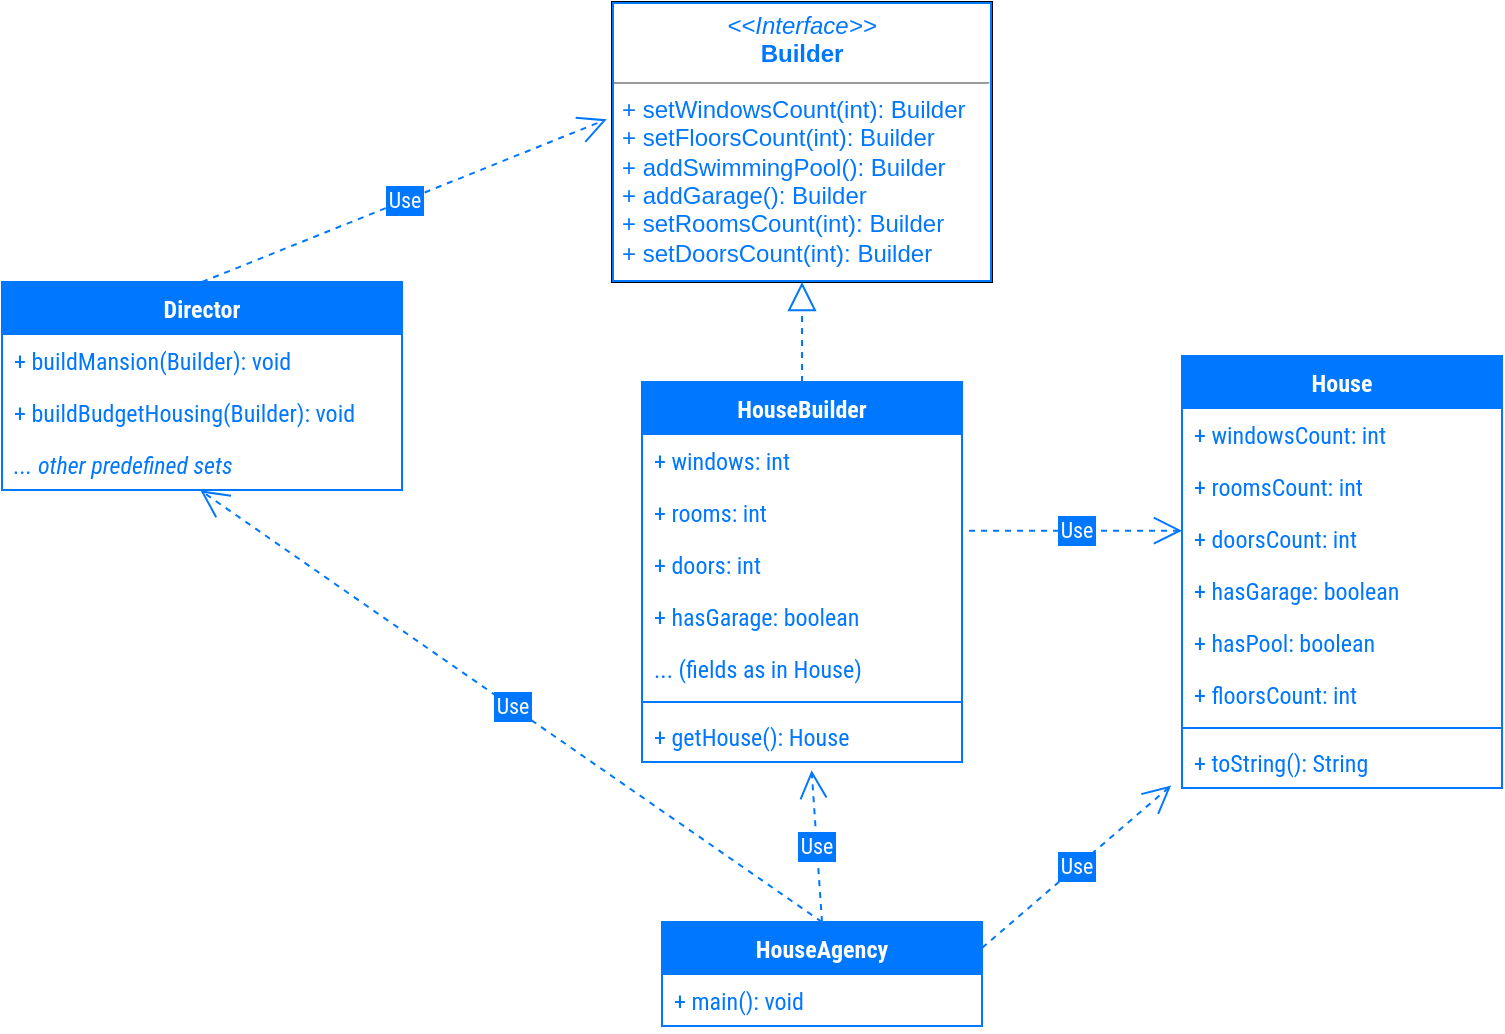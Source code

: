 <mxfile version="17.2.4" type="device"><diagram id="RKnlfj_2qQ7yrx5FLFRX" name="Page-1"><mxGraphModel dx="749" dy="509" grid="1" gridSize="10" guides="1" tooltips="1" connect="1" arrows="1" fold="1" page="1" pageScale="1" pageWidth="850" pageHeight="1100" math="0" shadow="0"><root><mxCell id="0"/><mxCell id="1" parent="0"/><mxCell id="yzXyoNLUG4I7_rnq-_7J-8" value="&lt;p style=&quot;margin: 0px ; margin-top: 4px ; text-align: center&quot;&gt;&lt;span&gt;&lt;i&gt;&amp;lt;&amp;lt;Interface&amp;gt;&amp;gt;&lt;/i&gt;&lt;br&gt;&lt;b&gt;Builder&lt;/b&gt;&lt;/span&gt;&lt;/p&gt;&lt;hr size=&quot;1&quot;&gt;&lt;p style=&quot;margin: 0px ; margin-left: 4px&quot;&gt;&lt;span&gt;+ setWindowsCount(int): Builder&lt;br&gt;+ setFloorsCount(int): Builder&lt;/span&gt;&lt;/p&gt;&lt;p style=&quot;margin: 0px ; margin-left: 4px&quot;&gt;&lt;span&gt;+ addSwimmingPool(): Builder&lt;/span&gt;&lt;/p&gt;&lt;p style=&quot;margin: 0px ; margin-left: 4px&quot;&gt;&lt;span&gt;+ addGarage(): Builder&lt;/span&gt;&lt;/p&gt;&lt;p style=&quot;margin: 0px ; margin-left: 4px&quot;&gt;&lt;span&gt;+ setRoomsCount(int): Builder&lt;br&gt;+ setDoorsCount(int): Builder&lt;/span&gt;&lt;/p&gt;&lt;p style=&quot;margin: 0px ; margin-left: 4px&quot;&gt;&lt;span&gt;&lt;br&gt;&lt;/span&gt;&lt;/p&gt;" style="verticalAlign=top;align=left;overflow=fill;fontSize=12;fontFamily=Helvetica;html=1;labelBackgroundColor=#FFFFFF;fontSource=https%3A%2F%2Ffonts.googleapis.com%2Fcss%3Ffamily%3DRoboto%2BCondensed;fontColor=#0077FF;fillColor=#0077FF;labelBorderColor=#0077FF;" vertex="1" parent="1"><mxGeometry x="305" y="40" width="190" height="140" as="geometry"/></mxCell><mxCell id="yzXyoNLUG4I7_rnq-_7J-9" value="" style="endArrow=block;dashed=1;endFill=0;endSize=12;html=1;rounded=0;fontFamily=Roboto Condensed;fontSource=https%3A%2F%2Ffonts.googleapis.com%2Fcss%3Ffamily%3DRoboto%2BCondensed;fontColor=#0077FF;labelBackgroundColor=#0077FF;labelBorderColor=#0077FF;strokeColor=#0077FF;entryX=0.5;entryY=1;entryDx=0;entryDy=0;exitX=0.5;exitY=0;exitDx=0;exitDy=0;" edge="1" parent="1" source="yzXyoNLUG4I7_rnq-_7J-10" target="yzXyoNLUG4I7_rnq-_7J-8"><mxGeometry width="160" relative="1" as="geometry"><mxPoint x="355" y="230" as="sourcePoint"/><mxPoint x="355" y="180" as="targetPoint"/></mxGeometry></mxCell><mxCell id="yzXyoNLUG4I7_rnq-_7J-10" value="HouseBuilder" style="swimlane;fontStyle=1;align=center;verticalAlign=top;childLayout=stackLayout;horizontal=1;startSize=26;horizontalStack=0;resizeParent=1;resizeParentMax=0;resizeLast=0;collapsible=1;marginBottom=0;labelBackgroundColor=#0077FF;labelBorderColor=#0077FF;fontFamily=Roboto Condensed;fontSource=https%3A%2F%2Ffonts.googleapis.com%2Fcss%3Ffamily%3DRoboto%2BCondensed;fontColor=#FFFFFF;fillColor=#0077FF;strokeColor=#0077FF;" vertex="1" parent="1"><mxGeometry x="320" y="230" width="160" height="190" as="geometry"/></mxCell><mxCell id="yzXyoNLUG4I7_rnq-_7J-11" value="+ windows: int" style="text;strokeColor=none;fillColor=none;align=left;verticalAlign=top;spacingLeft=4;spacingRight=4;overflow=hidden;rotatable=0;points=[[0,0.5],[1,0.5]];portConstraint=eastwest;labelBackgroundColor=#FFFFFF;labelBorderColor=none;fontFamily=Roboto Condensed;fontSource=https%3A%2F%2Ffonts.googleapis.com%2Fcss%3Ffamily%3DRoboto%2BCondensed;fontColor=#0077FF;" vertex="1" parent="yzXyoNLUG4I7_rnq-_7J-10"><mxGeometry y="26" width="160" height="26" as="geometry"/></mxCell><mxCell id="yzXyoNLUG4I7_rnq-_7J-16" value="+ rooms: int" style="text;strokeColor=none;fillColor=none;align=left;verticalAlign=top;spacingLeft=4;spacingRight=4;overflow=hidden;rotatable=0;points=[[0,0.5],[1,0.5]];portConstraint=eastwest;labelBackgroundColor=#FFFFFF;labelBorderColor=none;fontFamily=Roboto Condensed;fontSource=https%3A%2F%2Ffonts.googleapis.com%2Fcss%3Ffamily%3DRoboto%2BCondensed;fontColor=#0077FF;" vertex="1" parent="yzXyoNLUG4I7_rnq-_7J-10"><mxGeometry y="52" width="160" height="26" as="geometry"/></mxCell><mxCell id="yzXyoNLUG4I7_rnq-_7J-15" value="+ doors: int" style="text;strokeColor=none;fillColor=none;align=left;verticalAlign=top;spacingLeft=4;spacingRight=4;overflow=hidden;rotatable=0;points=[[0,0.5],[1,0.5]];portConstraint=eastwest;labelBackgroundColor=#FFFFFF;labelBorderColor=none;fontFamily=Roboto Condensed;fontSource=https%3A%2F%2Ffonts.googleapis.com%2Fcss%3Ffamily%3DRoboto%2BCondensed;fontColor=#0077FF;" vertex="1" parent="yzXyoNLUG4I7_rnq-_7J-10"><mxGeometry y="78" width="160" height="26" as="geometry"/></mxCell><mxCell id="yzXyoNLUG4I7_rnq-_7J-17" value="+ hasGarage: boolean" style="text;strokeColor=none;fillColor=none;align=left;verticalAlign=top;spacingLeft=4;spacingRight=4;overflow=hidden;rotatable=0;points=[[0,0.5],[1,0.5]];portConstraint=eastwest;labelBackgroundColor=#FFFFFF;labelBorderColor=none;fontFamily=Roboto Condensed;fontSource=https%3A%2F%2Ffonts.googleapis.com%2Fcss%3Ffamily%3DRoboto%2BCondensed;fontColor=#0077FF;" vertex="1" parent="yzXyoNLUG4I7_rnq-_7J-10"><mxGeometry y="104" width="160" height="26" as="geometry"/></mxCell><mxCell id="yzXyoNLUG4I7_rnq-_7J-18" value="... (fields as in House)" style="text;strokeColor=none;fillColor=none;align=left;verticalAlign=top;spacingLeft=4;spacingRight=4;overflow=hidden;rotatable=0;points=[[0,0.5],[1,0.5]];portConstraint=eastwest;labelBackgroundColor=#FFFFFF;labelBorderColor=none;fontFamily=Roboto Condensed;fontSource=https%3A%2F%2Ffonts.googleapis.com%2Fcss%3Ffamily%3DRoboto%2BCondensed;fontColor=#0077FF;" vertex="1" parent="yzXyoNLUG4I7_rnq-_7J-10"><mxGeometry y="130" width="160" height="26" as="geometry"/></mxCell><mxCell id="yzXyoNLUG4I7_rnq-_7J-12" value="" style="line;strokeWidth=1;fillColor=none;align=left;verticalAlign=middle;spacingTop=-1;spacingLeft=3;spacingRight=3;rotatable=0;labelPosition=right;points=[];portConstraint=eastwest;labelBackgroundColor=#FFFFFF;labelBorderColor=#0077FF;fontFamily=Roboto Condensed;fontSource=https%3A%2F%2Ffonts.googleapis.com%2Fcss%3Ffamily%3DRoboto%2BCondensed;fontColor=#0077FF;strokeColor=#0077FF;" vertex="1" parent="yzXyoNLUG4I7_rnq-_7J-10"><mxGeometry y="156" width="160" height="8" as="geometry"/></mxCell><mxCell id="yzXyoNLUG4I7_rnq-_7J-13" value="+ getHouse(): House" style="text;strokeColor=none;fillColor=none;align=left;verticalAlign=top;spacingLeft=4;spacingRight=4;overflow=hidden;rotatable=0;points=[[0,0.5],[1,0.5]];portConstraint=eastwest;labelBackgroundColor=#FFFFFF;labelBorderColor=none;fontFamily=Roboto Condensed;fontSource=https%3A%2F%2Ffonts.googleapis.com%2Fcss%3Ffamily%3DRoboto%2BCondensed;fontColor=#0077FF;" vertex="1" parent="yzXyoNLUG4I7_rnq-_7J-10"><mxGeometry y="164" width="160" height="26" as="geometry"/></mxCell><mxCell id="yzXyoNLUG4I7_rnq-_7J-19" value="House" style="swimlane;fontStyle=1;align=center;verticalAlign=top;childLayout=stackLayout;horizontal=1;startSize=26;horizontalStack=0;resizeParent=1;resizeParentMax=0;resizeLast=0;collapsible=1;marginBottom=0;labelBackgroundColor=#0077FF;labelBorderColor=#0077FF;fontFamily=Roboto Condensed;fontSource=https%3A%2F%2Ffonts.googleapis.com%2Fcss%3Ffamily%3DRoboto%2BCondensed;fontColor=#FFFFFF;fillColor=#0077FF;strokeColor=#0077FF;" vertex="1" parent="1"><mxGeometry x="590" y="217" width="160" height="216" as="geometry"/></mxCell><mxCell id="yzXyoNLUG4I7_rnq-_7J-20" value="+ windowsCount: int" style="text;strokeColor=none;fillColor=none;align=left;verticalAlign=top;spacingLeft=4;spacingRight=4;overflow=hidden;rotatable=0;points=[[0,0.5],[1,0.5]];portConstraint=eastwest;labelBackgroundColor=#FFFFFF;labelBorderColor=none;fontFamily=Roboto Condensed;fontSource=https%3A%2F%2Ffonts.googleapis.com%2Fcss%3Ffamily%3DRoboto%2BCondensed;fontColor=#0077FF;" vertex="1" parent="yzXyoNLUG4I7_rnq-_7J-19"><mxGeometry y="26" width="160" height="26" as="geometry"/></mxCell><mxCell id="yzXyoNLUG4I7_rnq-_7J-21" value="+ roomsCount: int" style="text;strokeColor=none;fillColor=none;align=left;verticalAlign=top;spacingLeft=4;spacingRight=4;overflow=hidden;rotatable=0;points=[[0,0.5],[1,0.5]];portConstraint=eastwest;labelBackgroundColor=#FFFFFF;labelBorderColor=none;fontFamily=Roboto Condensed;fontSource=https%3A%2F%2Ffonts.googleapis.com%2Fcss%3Ffamily%3DRoboto%2BCondensed;fontColor=#0077FF;" vertex="1" parent="yzXyoNLUG4I7_rnq-_7J-19"><mxGeometry y="52" width="160" height="26" as="geometry"/></mxCell><mxCell id="yzXyoNLUG4I7_rnq-_7J-22" value="+ doorsCount: int" style="text;strokeColor=none;fillColor=none;align=left;verticalAlign=top;spacingLeft=4;spacingRight=4;overflow=hidden;rotatable=0;points=[[0,0.5],[1,0.5]];portConstraint=eastwest;labelBackgroundColor=#FFFFFF;labelBorderColor=none;fontFamily=Roboto Condensed;fontSource=https%3A%2F%2Ffonts.googleapis.com%2Fcss%3Ffamily%3DRoboto%2BCondensed;fontColor=#0077FF;" vertex="1" parent="yzXyoNLUG4I7_rnq-_7J-19"><mxGeometry y="78" width="160" height="26" as="geometry"/></mxCell><mxCell id="yzXyoNLUG4I7_rnq-_7J-23" value="+ hasGarage: boolean" style="text;strokeColor=none;fillColor=none;align=left;verticalAlign=top;spacingLeft=4;spacingRight=4;overflow=hidden;rotatable=0;points=[[0,0.5],[1,0.5]];portConstraint=eastwest;labelBackgroundColor=#FFFFFF;labelBorderColor=none;fontFamily=Roboto Condensed;fontSource=https%3A%2F%2Ffonts.googleapis.com%2Fcss%3Ffamily%3DRoboto%2BCondensed;fontColor=#0077FF;" vertex="1" parent="yzXyoNLUG4I7_rnq-_7J-19"><mxGeometry y="104" width="160" height="26" as="geometry"/></mxCell><mxCell id="yzXyoNLUG4I7_rnq-_7J-24" value="+ hasPool: boolean" style="text;strokeColor=none;fillColor=none;align=left;verticalAlign=top;spacingLeft=4;spacingRight=4;overflow=hidden;rotatable=0;points=[[0,0.5],[1,0.5]];portConstraint=eastwest;labelBackgroundColor=#FFFFFF;labelBorderColor=none;fontFamily=Roboto Condensed;fontSource=https%3A%2F%2Ffonts.googleapis.com%2Fcss%3Ffamily%3DRoboto%2BCondensed;fontColor=#0077FF;" vertex="1" parent="yzXyoNLUG4I7_rnq-_7J-19"><mxGeometry y="130" width="160" height="26" as="geometry"/></mxCell><mxCell id="yzXyoNLUG4I7_rnq-_7J-27" value="+ floorsCount: int" style="text;strokeColor=none;fillColor=none;align=left;verticalAlign=top;spacingLeft=4;spacingRight=4;overflow=hidden;rotatable=0;points=[[0,0.5],[1,0.5]];portConstraint=eastwest;labelBackgroundColor=#FFFFFF;labelBorderColor=none;fontFamily=Roboto Condensed;fontSource=https%3A%2F%2Ffonts.googleapis.com%2Fcss%3Ffamily%3DRoboto%2BCondensed;fontColor=#0077FF;" vertex="1" parent="yzXyoNLUG4I7_rnq-_7J-19"><mxGeometry y="156" width="160" height="26" as="geometry"/></mxCell><mxCell id="yzXyoNLUG4I7_rnq-_7J-25" value="" style="line;strokeWidth=1;fillColor=none;align=left;verticalAlign=middle;spacingTop=-1;spacingLeft=3;spacingRight=3;rotatable=0;labelPosition=right;points=[];portConstraint=eastwest;labelBackgroundColor=#FFFFFF;labelBorderColor=#0077FF;fontFamily=Roboto Condensed;fontSource=https%3A%2F%2Ffonts.googleapis.com%2Fcss%3Ffamily%3DRoboto%2BCondensed;fontColor=#0077FF;strokeColor=#0077FF;" vertex="1" parent="yzXyoNLUG4I7_rnq-_7J-19"><mxGeometry y="182" width="160" height="8" as="geometry"/></mxCell><mxCell id="yzXyoNLUG4I7_rnq-_7J-26" value="+ toString(): String" style="text;strokeColor=none;fillColor=none;align=left;verticalAlign=top;spacingLeft=4;spacingRight=4;overflow=hidden;rotatable=0;points=[[0,0.5],[1,0.5]];portConstraint=eastwest;labelBackgroundColor=#FFFFFF;labelBorderColor=none;fontFamily=Roboto Condensed;fontSource=https%3A%2F%2Ffonts.googleapis.com%2Fcss%3Ffamily%3DRoboto%2BCondensed;fontColor=#0077FF;" vertex="1" parent="yzXyoNLUG4I7_rnq-_7J-19"><mxGeometry y="190" width="160" height="26" as="geometry"/></mxCell><mxCell id="yzXyoNLUG4I7_rnq-_7J-28" value="Use" style="endArrow=open;endSize=12;dashed=1;html=1;rounded=0;labelBackgroundColor=#0077FF;labelBorderColor=#0077FF;fontFamily=Roboto Condensed;fontSource=https%3A%2F%2Ffonts.googleapis.com%2Fcss%3Ffamily%3DRoboto%2BCondensed;fontColor=#FFFFFF;strokeColor=#0077FF;exitX=1.022;exitY=0.859;exitDx=0;exitDy=0;exitPerimeter=0;entryX=0;entryY=0.359;entryDx=0;entryDy=0;entryPerimeter=0;" edge="1" parent="1" source="yzXyoNLUG4I7_rnq-_7J-16" target="yzXyoNLUG4I7_rnq-_7J-22"><mxGeometry width="160" relative="1" as="geometry"><mxPoint x="430" y="240" as="sourcePoint"/><mxPoint x="540" y="300" as="targetPoint"/></mxGeometry></mxCell><mxCell id="yzXyoNLUG4I7_rnq-_7J-30" value="HouseAgency" style="swimlane;fontStyle=1;align=center;verticalAlign=top;childLayout=stackLayout;horizontal=1;startSize=26;horizontalStack=0;resizeParent=1;resizeParentMax=0;resizeLast=0;collapsible=1;marginBottom=0;labelBackgroundColor=#0077FF;labelBorderColor=#0077FF;fontFamily=Roboto Condensed;fontSource=https%3A%2F%2Ffonts.googleapis.com%2Fcss%3Ffamily%3DRoboto%2BCondensed;fontColor=#FFFFFF;fillColor=#0077FF;strokeColor=#0077FF;" vertex="1" parent="1"><mxGeometry x="330" y="500" width="160" height="52" as="geometry"/></mxCell><mxCell id="yzXyoNLUG4I7_rnq-_7J-38" value="+ main(): void" style="text;strokeColor=none;fillColor=none;align=left;verticalAlign=top;spacingLeft=4;spacingRight=4;overflow=hidden;rotatable=0;points=[[0,0.5],[1,0.5]];portConstraint=eastwest;labelBackgroundColor=#FFFFFF;labelBorderColor=none;fontFamily=Roboto Condensed;fontSource=https%3A%2F%2Ffonts.googleapis.com%2Fcss%3Ffamily%3DRoboto%2BCondensed;fontColor=#0077FF;" vertex="1" parent="yzXyoNLUG4I7_rnq-_7J-30"><mxGeometry y="26" width="160" height="26" as="geometry"/></mxCell><mxCell id="yzXyoNLUG4I7_rnq-_7J-39" value="Use" style="endArrow=open;endSize=12;dashed=1;html=1;rounded=0;labelBackgroundColor=#0077FF;labelBorderColor=#0077FF;fontFamily=Roboto Condensed;fontSource=https%3A%2F%2Ffonts.googleapis.com%2Fcss%3Ffamily%3DRoboto%2BCondensed;fontColor=#FFFFFF;strokeColor=#0077FF;exitX=1;exitY=0.25;exitDx=0;exitDy=0;entryX=-0.034;entryY=0.954;entryDx=0;entryDy=0;entryPerimeter=0;" edge="1" parent="1" source="yzXyoNLUG4I7_rnq-_7J-30" target="yzXyoNLUG4I7_rnq-_7J-26"><mxGeometry width="160" relative="1" as="geometry"><mxPoint x="448.52" y="314.334" as="sourcePoint"/><mxPoint x="560" y="314.334" as="targetPoint"/></mxGeometry></mxCell><mxCell id="yzXyoNLUG4I7_rnq-_7J-40" value="Use" style="endArrow=open;endSize=12;dashed=1;html=1;rounded=0;labelBackgroundColor=#0077FF;labelBorderColor=#0077FF;fontFamily=Roboto Condensed;fontSource=https%3A%2F%2Ffonts.googleapis.com%2Fcss%3Ffamily%3DRoboto%2BCondensed;fontColor=#FFFFFF;strokeColor=#0077FF;exitX=0.5;exitY=0;exitDx=0;exitDy=0;entryX=0.53;entryY=1.158;entryDx=0;entryDy=0;entryPerimeter=0;" edge="1" parent="1" source="yzXyoNLUG4I7_rnq-_7J-30" target="yzXyoNLUG4I7_rnq-_7J-13"><mxGeometry width="160" relative="1" as="geometry"><mxPoint x="285" y="605" as="sourcePoint"/><mxPoint x="554.56" y="441.804" as="targetPoint"/></mxGeometry></mxCell><mxCell id="yzXyoNLUG4I7_rnq-_7J-41" value="Director" style="swimlane;fontStyle=1;align=center;verticalAlign=top;childLayout=stackLayout;horizontal=1;startSize=26;horizontalStack=0;resizeParent=1;resizeParentMax=0;resizeLast=0;collapsible=1;marginBottom=0;labelBackgroundColor=#0077FF;labelBorderColor=#0077FF;fontFamily=Roboto Condensed;fontSource=https%3A%2F%2Ffonts.googleapis.com%2Fcss%3Ffamily%3DRoboto%2BCondensed;fontColor=#FFFFFF;fillColor=#0077FF;strokeColor=#0077FF;" vertex="1" parent="1"><mxGeometry y="180" width="200" height="104" as="geometry"/></mxCell><mxCell id="yzXyoNLUG4I7_rnq-_7J-49" value="+ buildMansion(Builder): void" style="text;strokeColor=none;fillColor=none;align=left;verticalAlign=top;spacingLeft=4;spacingRight=4;overflow=hidden;rotatable=0;points=[[0,0.5],[1,0.5]];portConstraint=eastwest;labelBackgroundColor=#FFFFFF;labelBorderColor=none;fontFamily=Roboto Condensed;fontSource=https%3A%2F%2Ffonts.googleapis.com%2Fcss%3Ffamily%3DRoboto%2BCondensed;fontColor=#0077FF;" vertex="1" parent="yzXyoNLUG4I7_rnq-_7J-41"><mxGeometry y="26" width="200" height="26" as="geometry"/></mxCell><mxCell id="yzXyoNLUG4I7_rnq-_7J-50" value="+ buildBudgetHousing(Builder): void" style="text;strokeColor=none;fillColor=none;align=left;verticalAlign=top;spacingLeft=4;spacingRight=4;overflow=hidden;rotatable=0;points=[[0,0.5],[1,0.5]];portConstraint=eastwest;labelBackgroundColor=#FFFFFF;labelBorderColor=none;fontFamily=Roboto Condensed;fontSource=https%3A%2F%2Ffonts.googleapis.com%2Fcss%3Ffamily%3DRoboto%2BCondensed;fontColor=#0077FF;" vertex="1" parent="yzXyoNLUG4I7_rnq-_7J-41"><mxGeometry y="52" width="200" height="26" as="geometry"/></mxCell><mxCell id="yzXyoNLUG4I7_rnq-_7J-51" value="... other predefined sets" style="text;strokeColor=none;fillColor=none;align=left;verticalAlign=top;spacingLeft=4;spacingRight=4;overflow=hidden;rotatable=0;points=[[0,0.5],[1,0.5]];portConstraint=eastwest;labelBackgroundColor=#FFFFFF;labelBorderColor=none;fontFamily=Roboto Condensed;fontSource=https%3A%2F%2Ffonts.googleapis.com%2Fcss%3Ffamily%3DRoboto%2BCondensed;fontColor=#0077FF;fontStyle=2" vertex="1" parent="yzXyoNLUG4I7_rnq-_7J-41"><mxGeometry y="78" width="200" height="26" as="geometry"/></mxCell><mxCell id="yzXyoNLUG4I7_rnq-_7J-52" value="Use" style="endArrow=open;endSize=12;dashed=1;html=1;rounded=0;labelBackgroundColor=#0077FF;labelBorderColor=#0077FF;fontFamily=Roboto Condensed;fontSource=https%3A%2F%2Ffonts.googleapis.com%2Fcss%3Ffamily%3DRoboto%2BCondensed;fontColor=#FFFFFF;strokeColor=#0077FF;exitX=0.5;exitY=0;exitDx=0;exitDy=0;entryX=-0.014;entryY=0.419;entryDx=0;entryDy=0;entryPerimeter=0;" edge="1" parent="1" source="yzXyoNLUG4I7_rnq-_7J-41" target="yzXyoNLUG4I7_rnq-_7J-8"><mxGeometry width="160" relative="1" as="geometry"><mxPoint x="120" y="490" as="sourcePoint"/><mxPoint x="369.8" y="434.108" as="targetPoint"/></mxGeometry></mxCell><mxCell id="yzXyoNLUG4I7_rnq-_7J-53" value="Use" style="endArrow=open;endSize=12;dashed=1;html=1;rounded=0;labelBackgroundColor=#0077FF;labelBorderColor=#0077FF;fontFamily=Roboto Condensed;fontSource=https%3A%2F%2Ffonts.googleapis.com%2Fcss%3Ffamily%3DRoboto%2BCondensed;fontColor=#FFFFFF;strokeColor=#0077FF;entryX=0.496;entryY=1.007;entryDx=0;entryDy=0;entryPerimeter=0;exitX=0.5;exitY=0;exitDx=0;exitDy=0;" edge="1" parent="1" source="yzXyoNLUG4I7_rnq-_7J-30" target="yzXyoNLUG4I7_rnq-_7J-51"><mxGeometry width="160" relative="1" as="geometry"><mxPoint x="120" y="480" as="sourcePoint"/><mxPoint x="369.8" y="434.108" as="targetPoint"/></mxGeometry></mxCell></root></mxGraphModel></diagram></mxfile>
